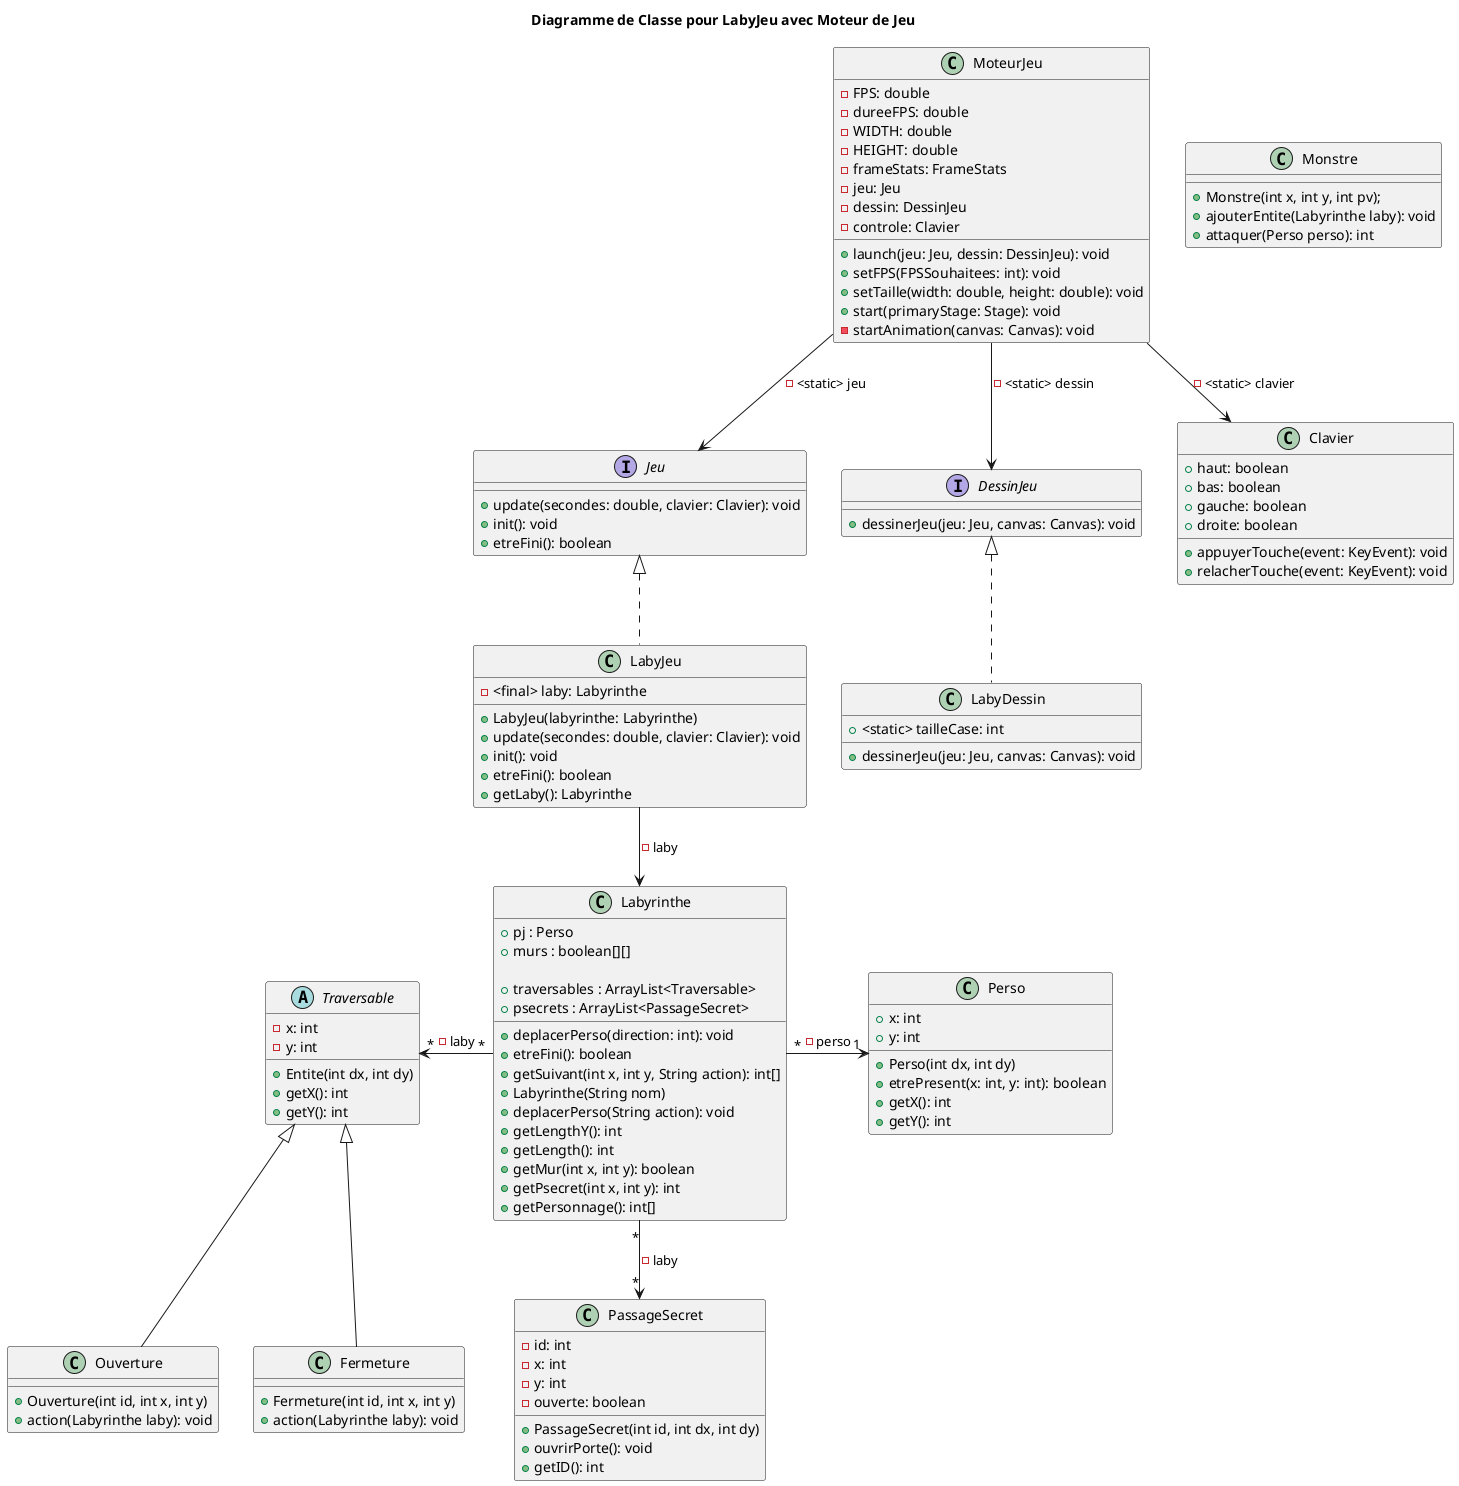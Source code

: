 @startuml
title Diagramme de Classe pour LabyJeu avec Moteur de Jeu

interface Jeu {
    +update(secondes: double, clavier: Clavier): void
    +init(): void
    +etreFini(): boolean
}

interface DessinJeu {
    +dessinerJeu(jeu: Jeu, canvas: Canvas): void
}

class LabyJeu {
    - <final> laby: Labyrinthe

    +LabyJeu(labyrinthe: Labyrinthe)
    +update(secondes: double, clavier: Clavier): void
    +init(): void
    +etreFini(): boolean
    +getLaby(): Labyrinthe
}

class LabyDessin {
    +<static> tailleCase: int
    +dessinerJeu(jeu: Jeu, canvas: Canvas): void
}

class Labyrinthe {
'    + <static final> MUR = 'X' : String
'    + <static final> PJ = 'P' : String
'    + <static final> VIDE = '.' : String
'    + <static final> OUVERTURE = 'O' : String
'    + <static final> FERMETURE = 'F' : String
'    + <static final> PSECRET = 'H' : String
'
'    + <static final> HAUT = 'Haut' : String
'    + <static final> BAS = 'Bas' : String
'    + <static final> GAUCHE = 'Gauche' : String
'    + <static final> DROITE = 'Droite' : String

    +pj : Perso
    +murs : boolean[][]

    +traversables : ArrayList<Traversable>
    +psecrets : ArrayList<PassageSecret>

    +deplacerPerso(direction: int): void
    +etreFini(): boolean
    +getSuivant(int x, int y, String action): int[]
    +Labyrinthe(String nom)
    +deplacerPerso(String action): void
    +getLengthY(): int
    +getLength(): int
    +getMur(int x, int y): boolean
    +getPsecret(int x, int y): int
    +getPersonnage(): int[]
}

class Clavier {
    +haut: boolean
    +bas: boolean
    +gauche: boolean
    +droite: boolean
    +appuyerTouche(event: KeyEvent): void
    +relacherTouche(event: KeyEvent): void
}

class MoteurJeu {
    -FPS: double
    -dureeFPS: double
    -WIDTH: double
    -HEIGHT: double
    -frameStats: FrameStats
    -jeu: Jeu
    -dessin: DessinJeu
    -controle: Clavier
    +launch(jeu: Jeu, dessin: DessinJeu): void
    +setFPS(FPSSouhaitees: int): void
    +setTaille(width: double, height: double): void
    +start(primaryStage: Stage): void
    -startAnimation(canvas: Canvas): void
}

class Perso {
    +x: int
    +y: int
    +Perso(int dx, int dy)
    +etrePresent(x: int, y: int): boolean
    +getX(): int
    +getY(): int
}

class Monstre{
    +Monstre(int x, int y, int pv);
    +ajouterEntite(Labyrinthe laby): void
    +attaquer(Perso perso): int
}

abstract class Traversable {
    -x: int
    -y: int
    +Entite(int dx, int dy)
    +getX(): int
    +getY(): int
}

class PassageSecret{
    -id: int
    -x: int
    -y: int
    -ouverte: boolean
    +PassageSecret(int id, int dx, int dy)
    +ouvrirPorte(): void
    +getID(): int
}

class Ouverture{
    +Ouverture(int id, int x, int y)
    +action(Labyrinthe laby): void
}

class Fermeture{
    +Fermeture(int id, int x, int y)
    +action(Labyrinthe laby): void
}

Jeu <|.. LabyJeu
LabyJeu --> Labyrinthe : -laby
MoteurJeu --> Jeu : -<static> jeu
MoteurJeu --> DessinJeu : -<static> dessin
MoteurJeu --> Clavier : -<static> clavier
DessinJeu <|.. LabyDessin
Labyrinthe "*"->"1" Perso : -perso
  Labyrinthe "*"-->"*" PassageSecret : -laby
Traversable "*"<-"*" Labyrinthe : -laby
 Traversable <|-- Ouverture
 Traversable <|-- Fermeture


@enduml
